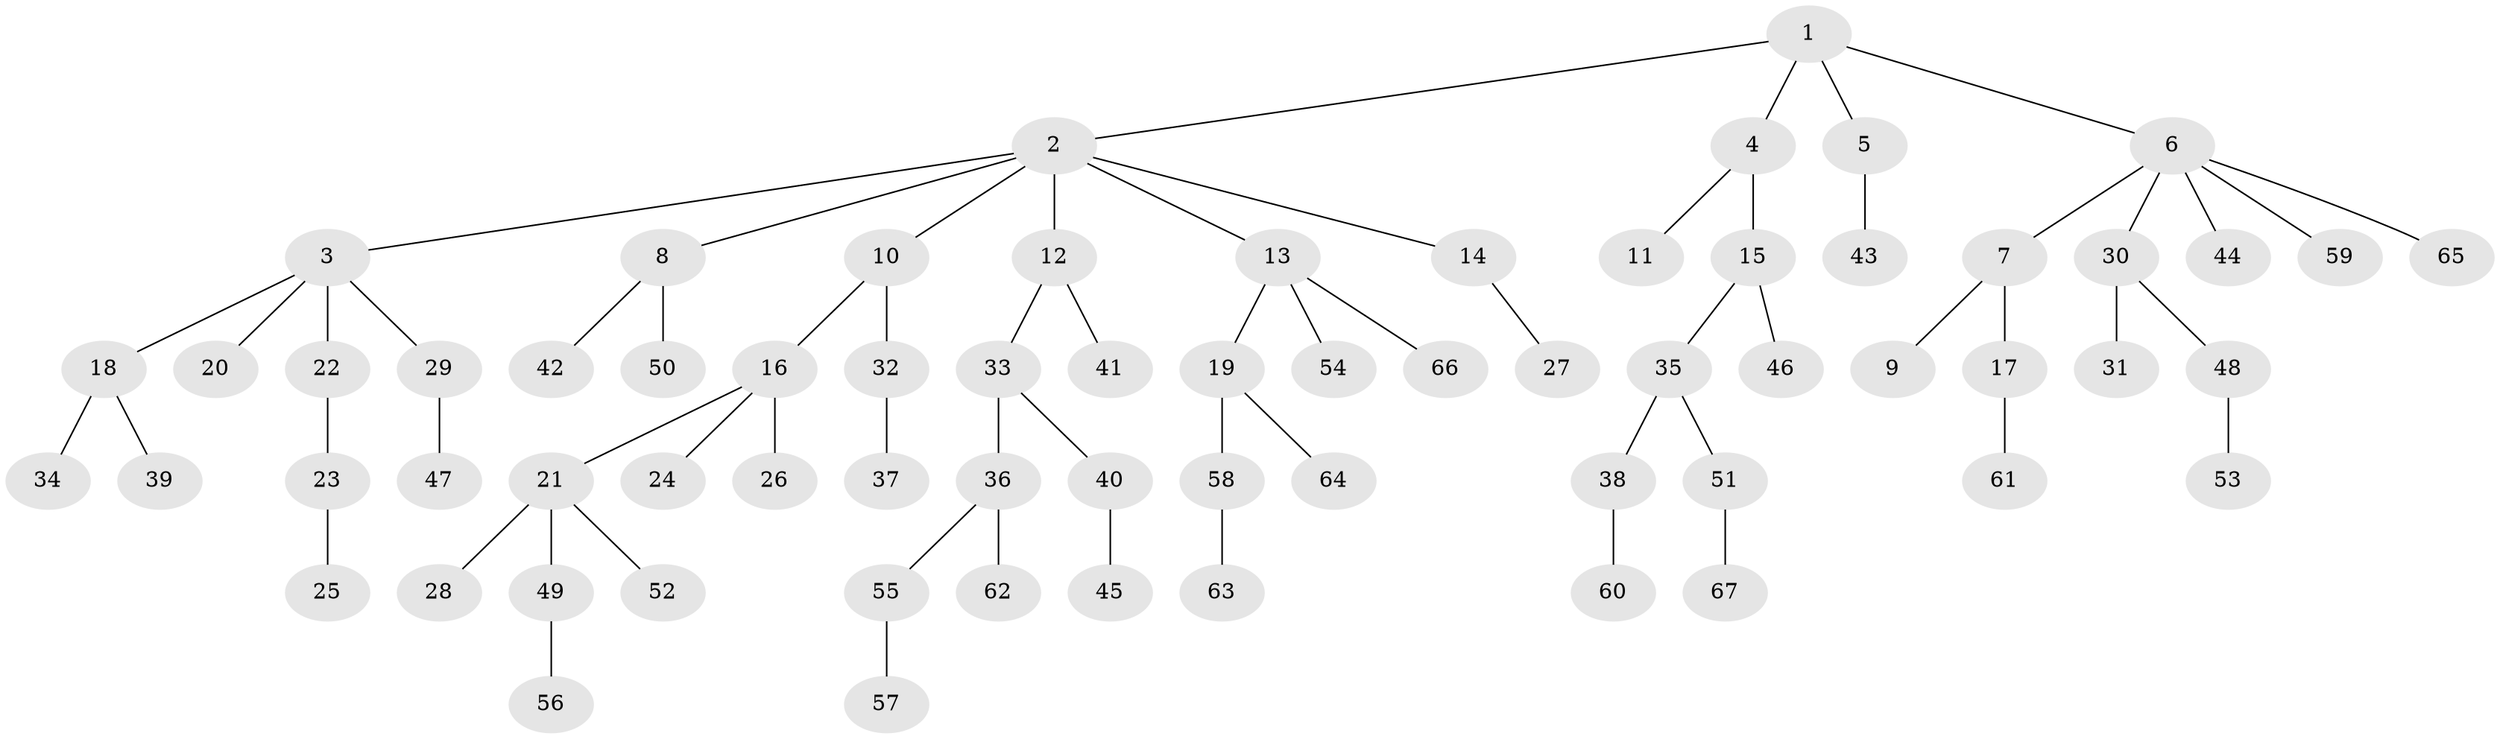 // Generated by graph-tools (version 1.1) at 2025/02/03/09/25 03:02:16]
// undirected, 67 vertices, 66 edges
graph export_dot {
graph [start="1"]
  node [color=gray90,style=filled];
  1;
  2;
  3;
  4;
  5;
  6;
  7;
  8;
  9;
  10;
  11;
  12;
  13;
  14;
  15;
  16;
  17;
  18;
  19;
  20;
  21;
  22;
  23;
  24;
  25;
  26;
  27;
  28;
  29;
  30;
  31;
  32;
  33;
  34;
  35;
  36;
  37;
  38;
  39;
  40;
  41;
  42;
  43;
  44;
  45;
  46;
  47;
  48;
  49;
  50;
  51;
  52;
  53;
  54;
  55;
  56;
  57;
  58;
  59;
  60;
  61;
  62;
  63;
  64;
  65;
  66;
  67;
  1 -- 2;
  1 -- 4;
  1 -- 5;
  1 -- 6;
  2 -- 3;
  2 -- 8;
  2 -- 10;
  2 -- 12;
  2 -- 13;
  2 -- 14;
  3 -- 18;
  3 -- 20;
  3 -- 22;
  3 -- 29;
  4 -- 11;
  4 -- 15;
  5 -- 43;
  6 -- 7;
  6 -- 30;
  6 -- 44;
  6 -- 59;
  6 -- 65;
  7 -- 9;
  7 -- 17;
  8 -- 42;
  8 -- 50;
  10 -- 16;
  10 -- 32;
  12 -- 33;
  12 -- 41;
  13 -- 19;
  13 -- 54;
  13 -- 66;
  14 -- 27;
  15 -- 35;
  15 -- 46;
  16 -- 21;
  16 -- 24;
  16 -- 26;
  17 -- 61;
  18 -- 34;
  18 -- 39;
  19 -- 58;
  19 -- 64;
  21 -- 28;
  21 -- 49;
  21 -- 52;
  22 -- 23;
  23 -- 25;
  29 -- 47;
  30 -- 31;
  30 -- 48;
  32 -- 37;
  33 -- 36;
  33 -- 40;
  35 -- 38;
  35 -- 51;
  36 -- 55;
  36 -- 62;
  38 -- 60;
  40 -- 45;
  48 -- 53;
  49 -- 56;
  51 -- 67;
  55 -- 57;
  58 -- 63;
}
